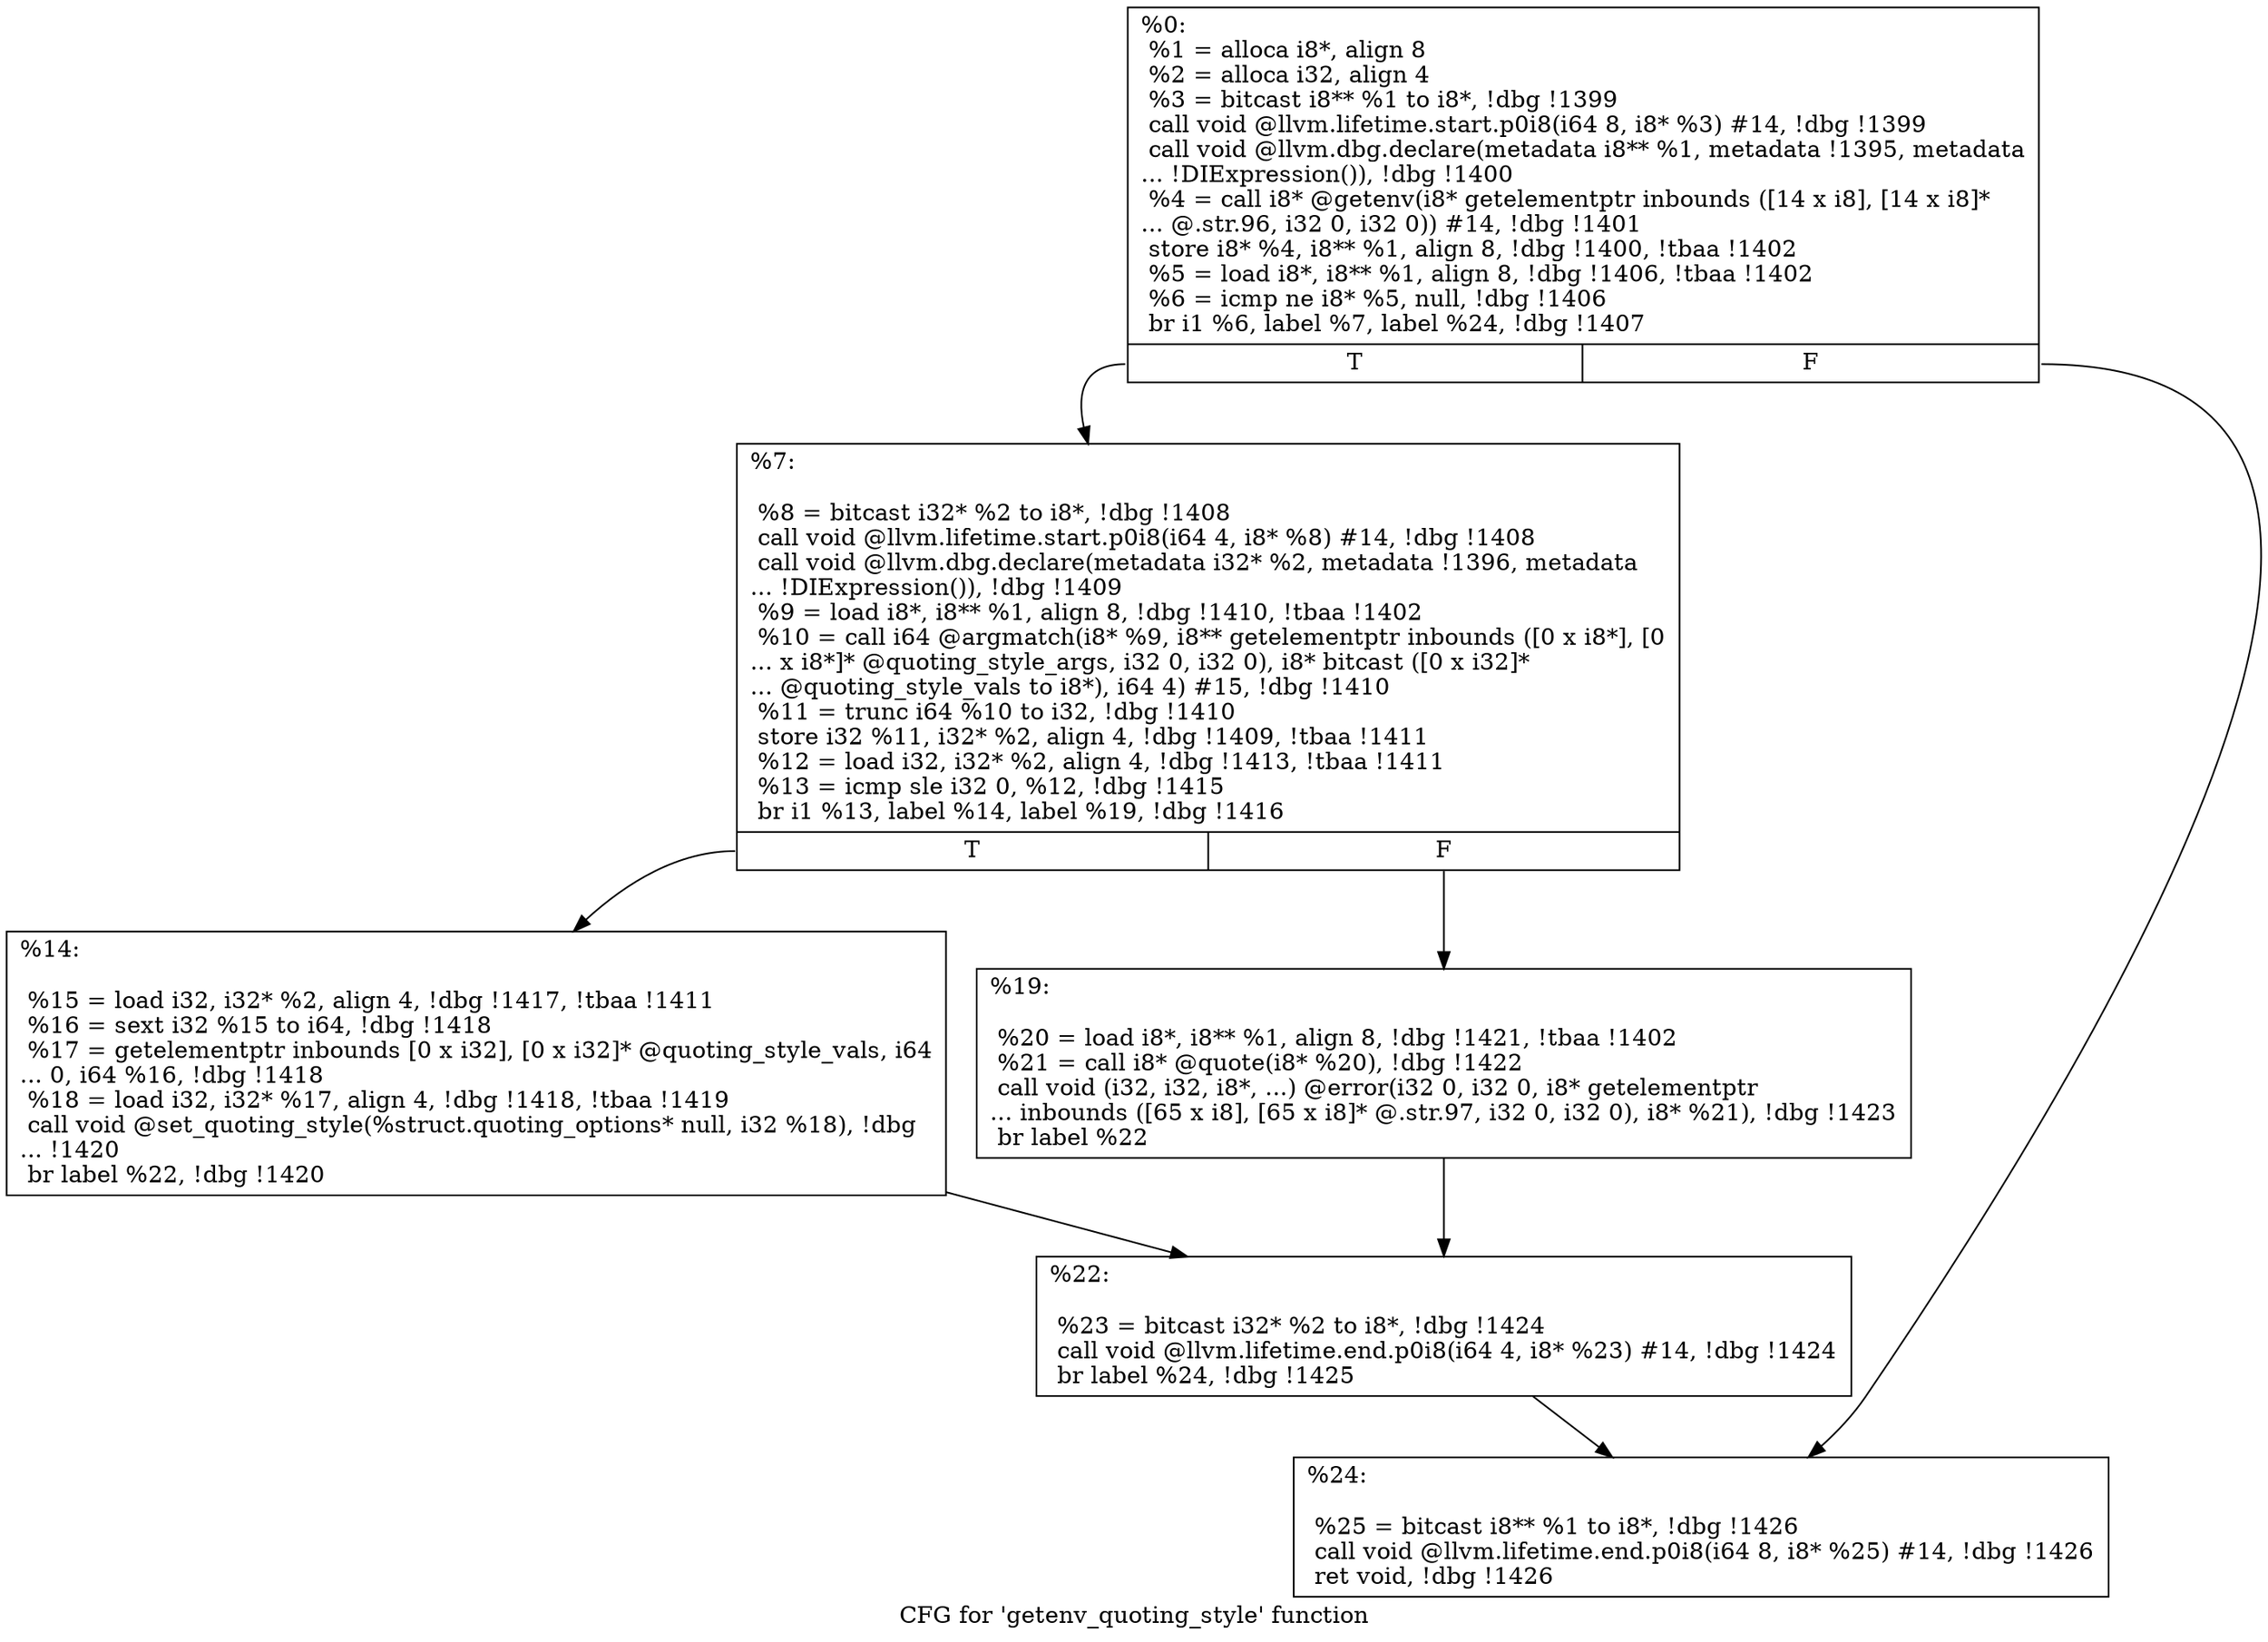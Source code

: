 digraph "CFG for 'getenv_quoting_style' function" {
	label="CFG for 'getenv_quoting_style' function";

	Node0x227f360 [shape=record,label="{%0:\l  %1 = alloca i8*, align 8\l  %2 = alloca i32, align 4\l  %3 = bitcast i8** %1 to i8*, !dbg !1399\l  call void @llvm.lifetime.start.p0i8(i64 8, i8* %3) #14, !dbg !1399\l  call void @llvm.dbg.declare(metadata i8** %1, metadata !1395, metadata\l... !DIExpression()), !dbg !1400\l  %4 = call i8* @getenv(i8* getelementptr inbounds ([14 x i8], [14 x i8]*\l... @.str.96, i32 0, i32 0)) #14, !dbg !1401\l  store i8* %4, i8** %1, align 8, !dbg !1400, !tbaa !1402\l  %5 = load i8*, i8** %1, align 8, !dbg !1406, !tbaa !1402\l  %6 = icmp ne i8* %5, null, !dbg !1406\l  br i1 %6, label %7, label %24, !dbg !1407\l|{<s0>T|<s1>F}}"];
	Node0x227f360:s0 -> Node0x227fbe0;
	Node0x227f360:s1 -> Node0x227fd20;
	Node0x227fbe0 [shape=record,label="{%7:\l\l  %8 = bitcast i32* %2 to i8*, !dbg !1408\l  call void @llvm.lifetime.start.p0i8(i64 4, i8* %8) #14, !dbg !1408\l  call void @llvm.dbg.declare(metadata i32* %2, metadata !1396, metadata\l... !DIExpression()), !dbg !1409\l  %9 = load i8*, i8** %1, align 8, !dbg !1410, !tbaa !1402\l  %10 = call i64 @argmatch(i8* %9, i8** getelementptr inbounds ([0 x i8*], [0\l... x i8*]* @quoting_style_args, i32 0, i32 0), i8* bitcast ([0 x i32]*\l... @quoting_style_vals to i8*), i64 4) #15, !dbg !1410\l  %11 = trunc i64 %10 to i32, !dbg !1410\l  store i32 %11, i32* %2, align 4, !dbg !1409, !tbaa !1411\l  %12 = load i32, i32* %2, align 4, !dbg !1413, !tbaa !1411\l  %13 = icmp sle i32 0, %12, !dbg !1415\l  br i1 %13, label %14, label %19, !dbg !1416\l|{<s0>T|<s1>F}}"];
	Node0x227fbe0:s0 -> Node0x227fc30;
	Node0x227fbe0:s1 -> Node0x227fc80;
	Node0x227fc30 [shape=record,label="{%14:\l\l  %15 = load i32, i32* %2, align 4, !dbg !1417, !tbaa !1411\l  %16 = sext i32 %15 to i64, !dbg !1418\l  %17 = getelementptr inbounds [0 x i32], [0 x i32]* @quoting_style_vals, i64\l... 0, i64 %16, !dbg !1418\l  %18 = load i32, i32* %17, align 4, !dbg !1418, !tbaa !1419\l  call void @set_quoting_style(%struct.quoting_options* null, i32 %18), !dbg\l... !1420\l  br label %22, !dbg !1420\l}"];
	Node0x227fc30 -> Node0x227fcd0;
	Node0x227fc80 [shape=record,label="{%19:\l\l  %20 = load i8*, i8** %1, align 8, !dbg !1421, !tbaa !1402\l  %21 = call i8* @quote(i8* %20), !dbg !1422\l  call void (i32, i32, i8*, ...) @error(i32 0, i32 0, i8* getelementptr\l... inbounds ([65 x i8], [65 x i8]* @.str.97, i32 0, i32 0), i8* %21), !dbg !1423\l  br label %22\l}"];
	Node0x227fc80 -> Node0x227fcd0;
	Node0x227fcd0 [shape=record,label="{%22:\l\l  %23 = bitcast i32* %2 to i8*, !dbg !1424\l  call void @llvm.lifetime.end.p0i8(i64 4, i8* %23) #14, !dbg !1424\l  br label %24, !dbg !1425\l}"];
	Node0x227fcd0 -> Node0x227fd20;
	Node0x227fd20 [shape=record,label="{%24:\l\l  %25 = bitcast i8** %1 to i8*, !dbg !1426\l  call void @llvm.lifetime.end.p0i8(i64 8, i8* %25) #14, !dbg !1426\l  ret void, !dbg !1426\l}"];
}
